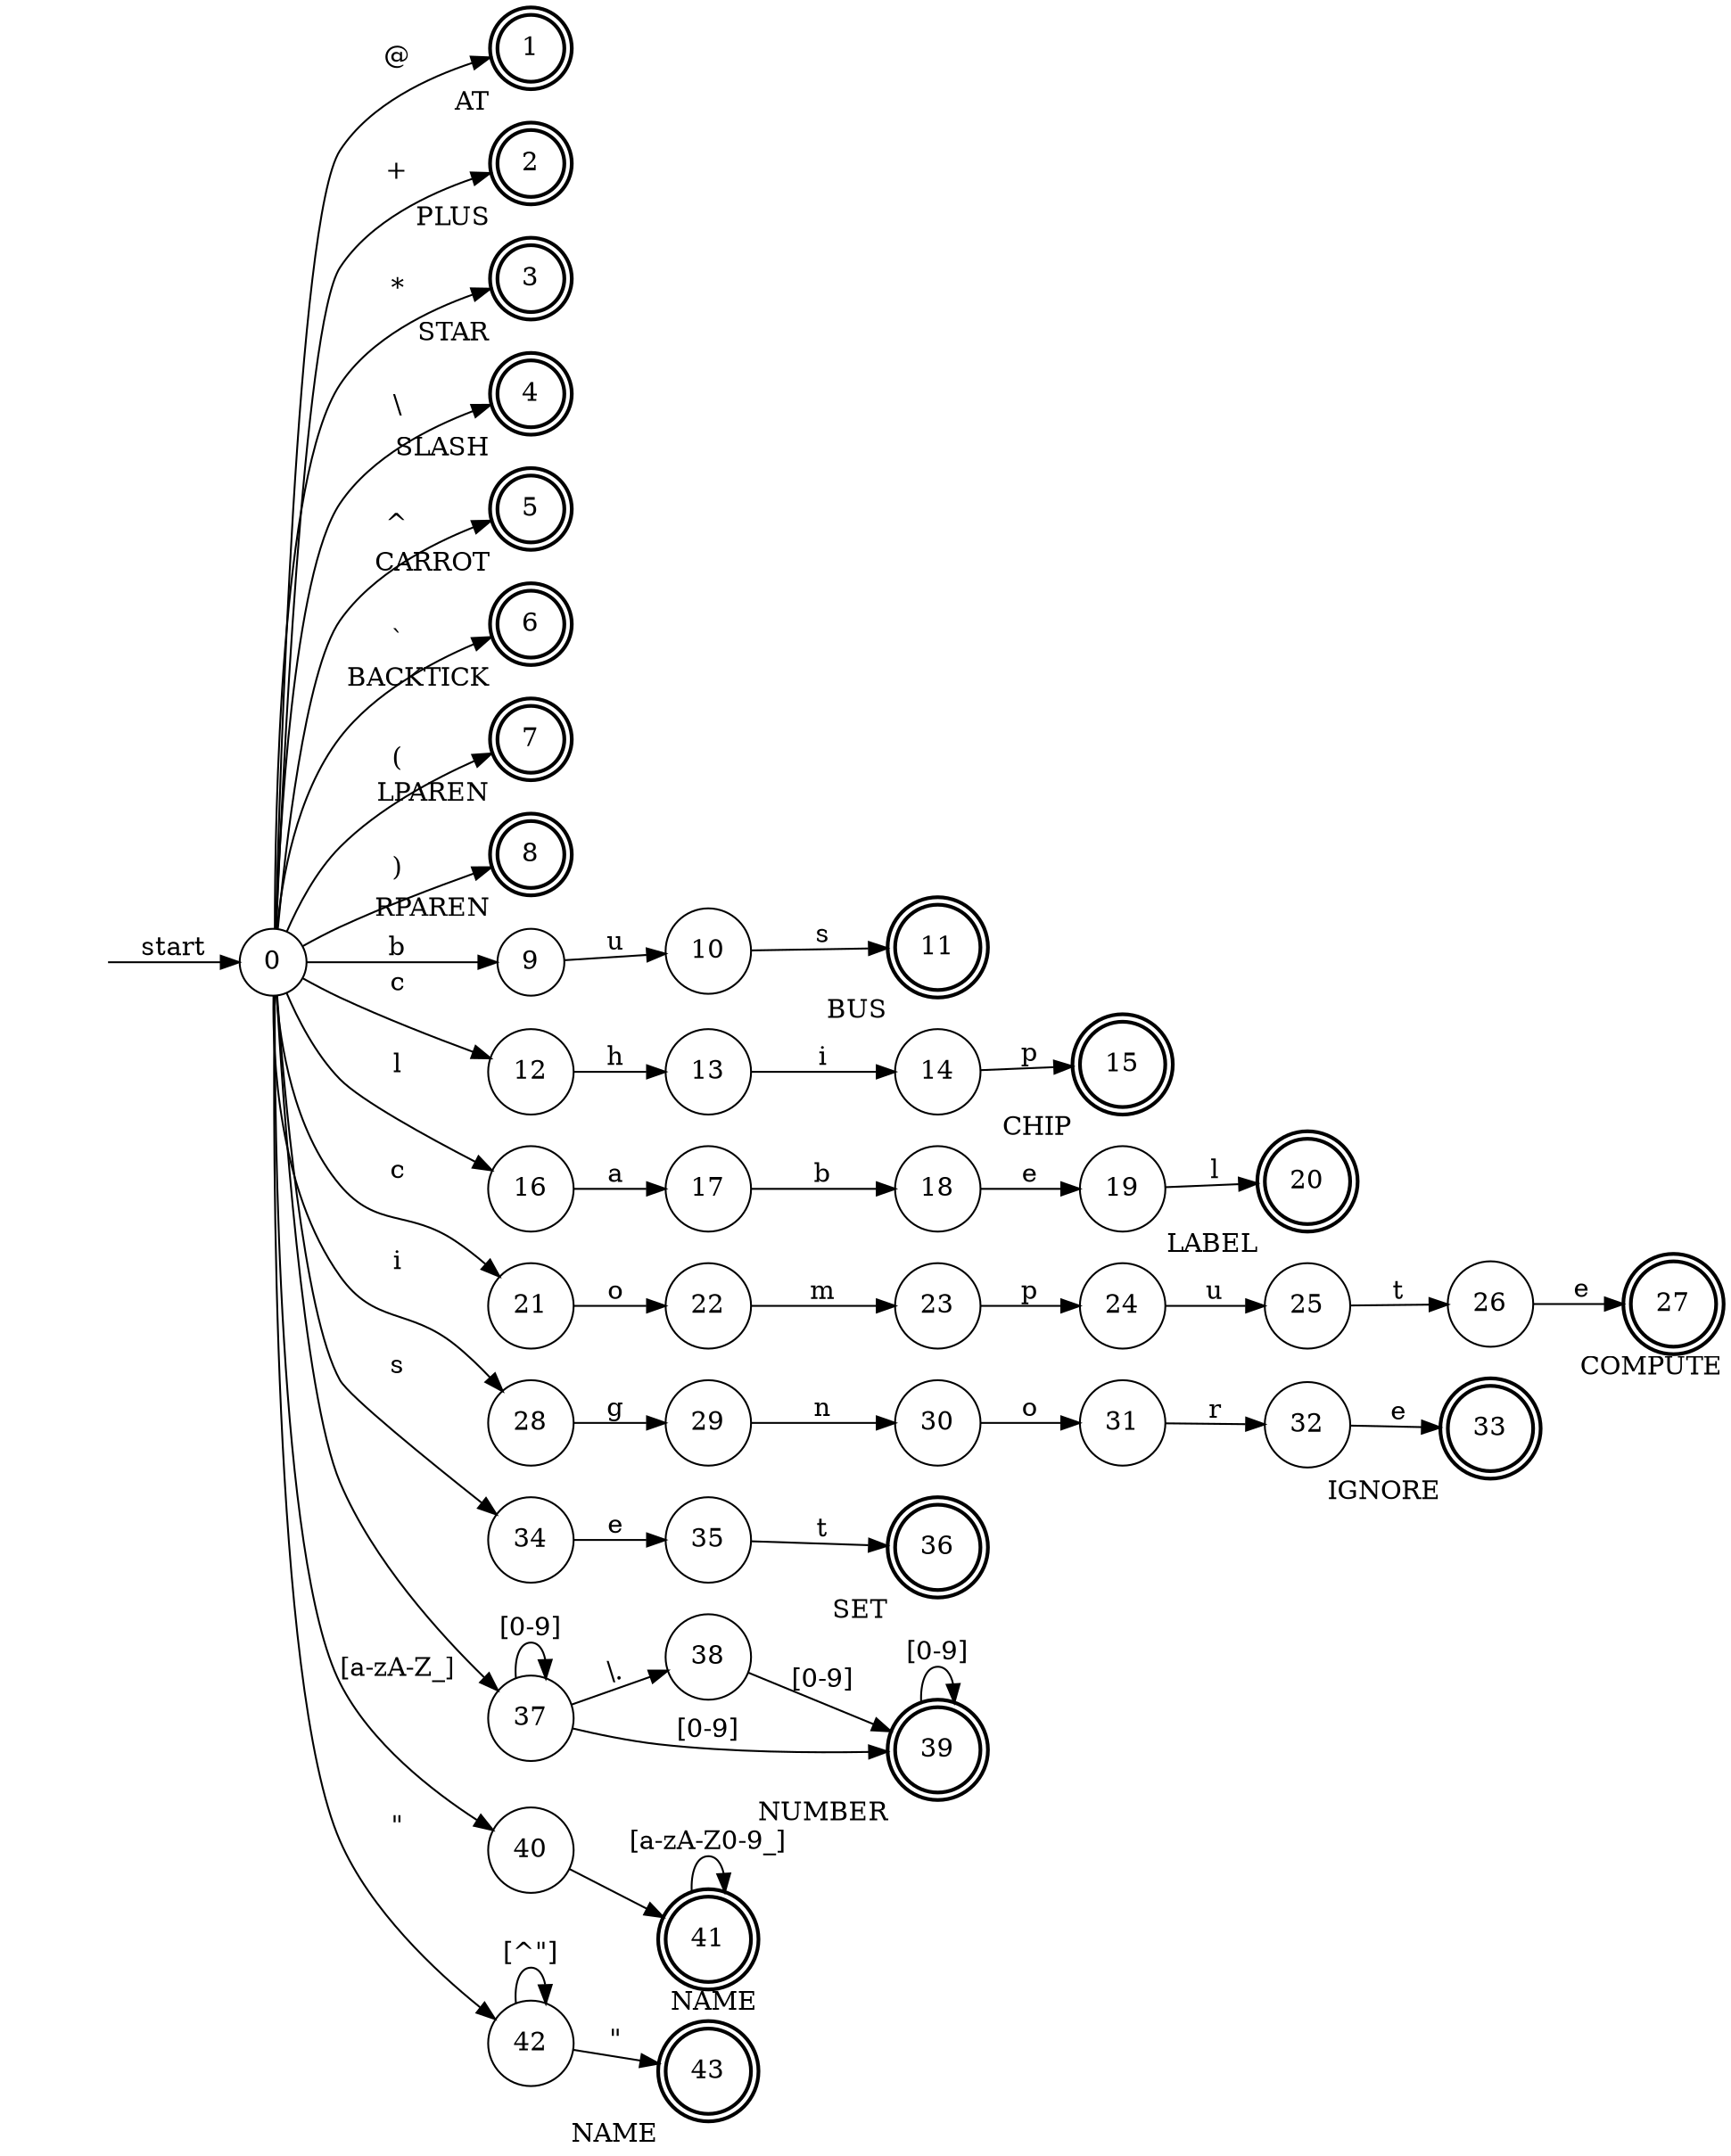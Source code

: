 // - AT: `@`
// - PLUS: `+`
// - STAR: `*`
// - DASH: `-`
// - SLASH: `\`
// - CARROT: `^`
// - BACKTICK: <code>\`</code>
// - LPAREN: `(`
// - RPAREN: `)`
// - BUS: `bus`
// - CHIP: `chip`
// - LABEL: `label`
// - COMPUTE: `compute`
// - IGNORE: `ignore`
// - SET: `set`
// - NUMBER: `[0-9]*\.?[0-9]+`
// - NAME: `[a-zA-Z_][a-zA-Z0-9_]*|"[^"]*"`

digraph nfa {
  rankdir=LR
  node [shape="circle"]

  start [shape="none", label=""]
  start -> 0 [label="start"]

  0 -> 1 [label="@"] 1 [style="bold" peripheries=2 xlabel="AT"]
  0 -> 2 [label="+"] 2 [style="bold" peripheries=2 xlabel="PLUS"]
  0 -> 3 [label="*"] 3 [style="bold" peripheries=2 xlabel="STAR"]
  0 -> 4 [label=<\>] 4 [style="bold" peripheries=2 xlabel="SLASH"]
  0 -> 5 [label="\^"] 5 [style="bold" peripheries=2 xlabel="CARROT"]
  0 -> 6 [label="`"] 6 [style="bold" peripheries=2 xlabel="BACKTICK"]
  0 -> 7 [label="("] 7 [style="bold" peripheries=2 xlabel="LPAREN"]
  0 -> 8 [label=")"] 8 [style="bold" peripheries=2 xlabel="RPAREN"]

  // bus
  0  -> 9  [label="b"]
  9  -> 10 [label="u"]
  10 -> 11 [label="s"]
  11 [style="bold" peripheries=2 xlabel="BUS"]

  // chip
  0  -> 12 [label="c"]
  12 -> 13 [label="h"]
  13 -> 14 [label="i"]
  14 -> 15 [label="p"]
  15 [style="bold" peripheries=2 xlabel="CHIP"]

  // label
  0  -> 16 [label="l"]
  16 -> 17 [label="a"]
  17 -> 18 [label="b"]
  18 -> 19 [label="e"]
  19 -> 20 [label="l"]
  20 [style="bold" peripheries=2 xlabel="LABEL"]

  // compute
  0  -> 21 [label="c"]
  21 -> 22 [label="o"]
  22 -> 23 [label="m"]
  23 -> 24 [label="p"]
  24 -> 25 [label="u"]
  25 -> 26 [label="t"]
  26 -> 27 [label="e"]
  27 [style="bold" peripheries=2 xlabel="COMPUTE"]

  // ignore
  0  -> 28 [label="i"]
  28 -> 29 [label="g"]
  29 -> 30 [label="n"]
  30 -> 31 [label="o"]
  31 -> 32 [label="r"]
  32 -> 33 [label="e"]
  33 [style="bold" peripheries=2 xlabel="IGNORE"]

  // set
  0  -> 34 [label="s"]
  34 -> 35 [label="e"]
  35 -> 36 [label="t"]
  36 [style="bold" peripheries=2 xlabel="SET"]

  // - NUMBER: `[0-9]*\.?[0-9]+`
  0  -> 37 [label=""]
  37 -> 37 [label="[0-9]"]
  37 -> 38 [label="\\."]
  37 -> 39 [label="[0-9]"]
  38 -> 39 [label="[0-9]"]
  39 -> 39 [label="[0-9]"]
  39 [style="bold" peripheries=2 xlabel="NUMBER"]

  // - NAME: `[a-zA-Z_][a-zA-Z0-9_]*`
  0  -> 40 [label="[a-zA-Z_]"]
  40 -> 41 [label=""]
  41 -> 41 [label="[a-zA-Z0-9_]"]
  41 [style="bold" peripheries=2 xlabel="NAME"]

  // - NAME: `"[^"]*"`
  0  -> 42 [label="\""]
  42 -> 42 [label="[\^\"]"]
  42 -> 43 [label="\""]
  43 [style="bold" peripheries=2 xlabel="NAME"]
}

